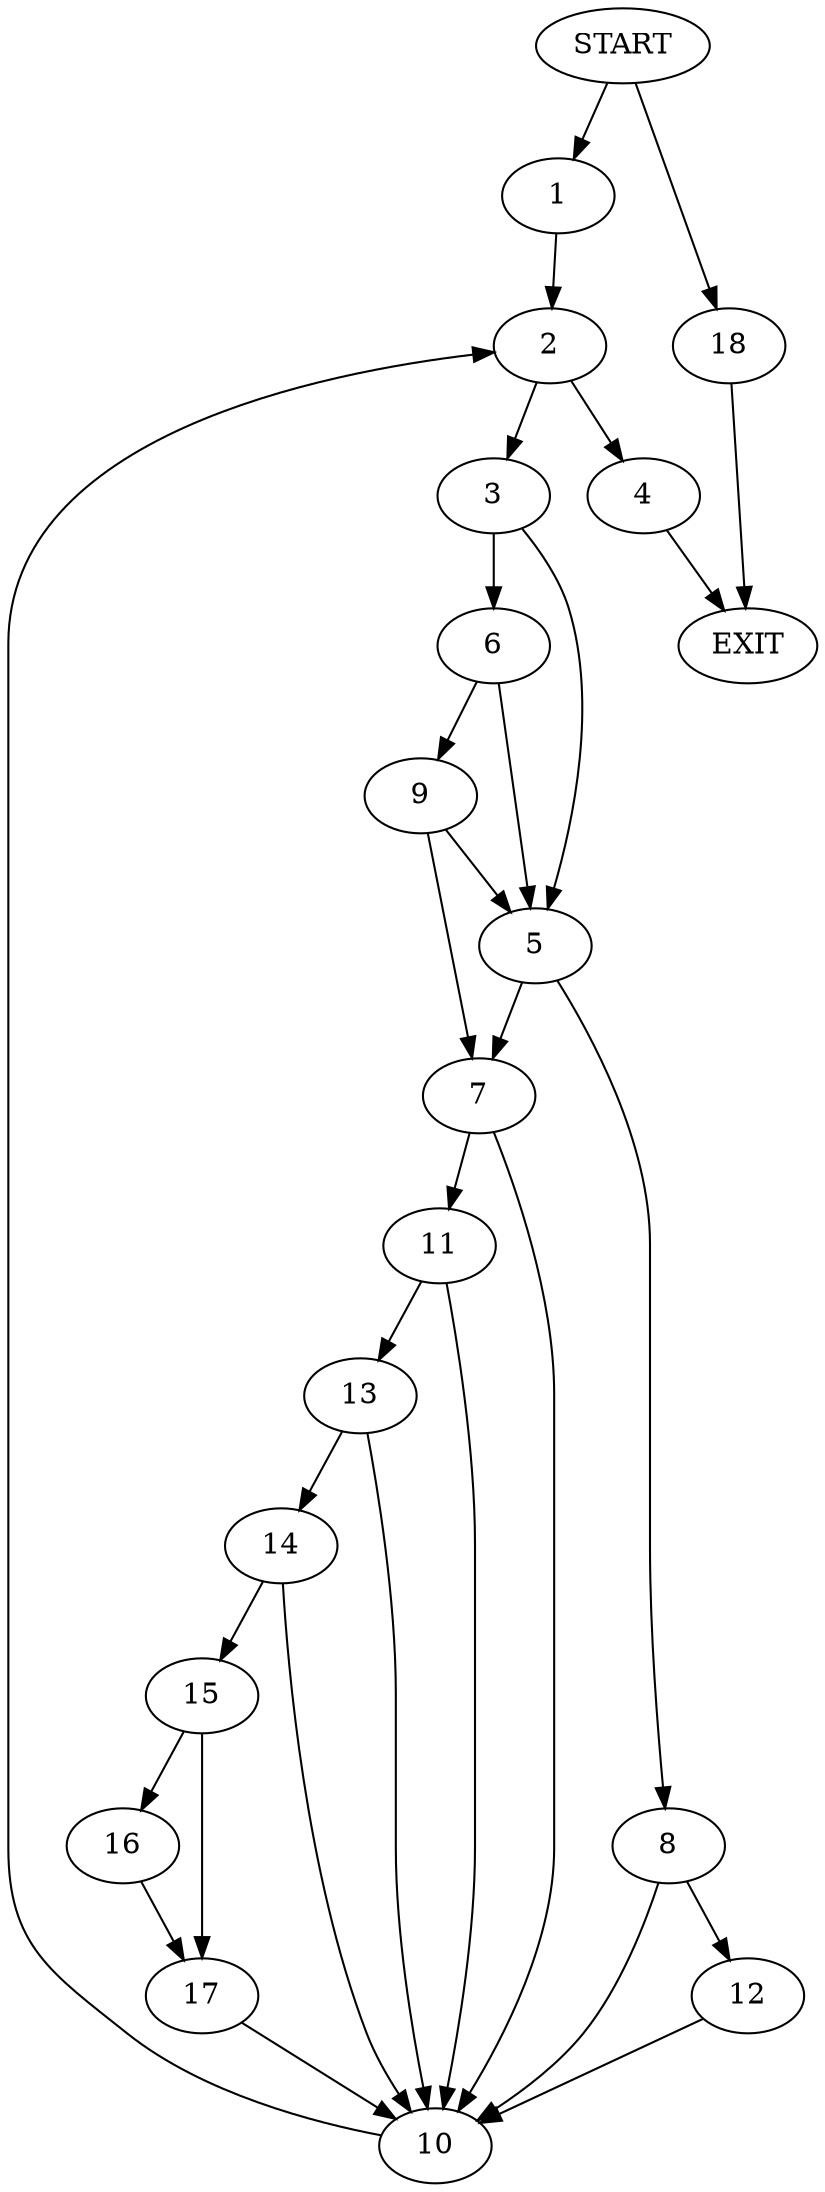 digraph {
0 [label="START"]
19 [label="EXIT"]
0 -> 1
1 -> 2
2 -> 3
2 -> 4
3 -> 5
3 -> 6
4 -> 19
5 -> 7
5 -> 8
6 -> 5
6 -> 9
9 -> 5
9 -> 7
7 -> 10
7 -> 11
8 -> 10
8 -> 12
12 -> 10
10 -> 2
11 -> 13
11 -> 10
13 -> 10
13 -> 14
14 -> 10
14 -> 15
15 -> 16
15 -> 17
17 -> 10
16 -> 17
0 -> 18
18 -> 19
}

